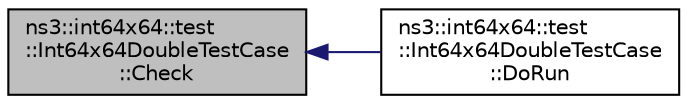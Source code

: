 digraph "ns3::int64x64::test::Int64x64DoubleTestCase::Check"
{
  edge [fontname="Helvetica",fontsize="10",labelfontname="Helvetica",labelfontsize="10"];
  node [fontname="Helvetica",fontsize="10",shape=record];
  rankdir="LR";
  Node1 [label="ns3::int64x64::test\l::Int64x64DoubleTestCase\l::Check",height=0.2,width=0.4,color="black", fillcolor="grey75", style="filled", fontcolor="black"];
  Node1 -> Node2 [dir="back",color="midnightblue",fontsize="10",style="solid"];
  Node2 [label="ns3::int64x64::test\l::Int64x64DoubleTestCase\l::DoRun",height=0.2,width=0.4,color="black", fillcolor="white", style="filled",URL="$d6/d5f/classns3_1_1int64x64_1_1test_1_1Int64x64DoubleTestCase.html#a7f3d7d8fc5b7dc136a0029444f588414",tooltip="Implementation to actually run this TestCase. "];
}
